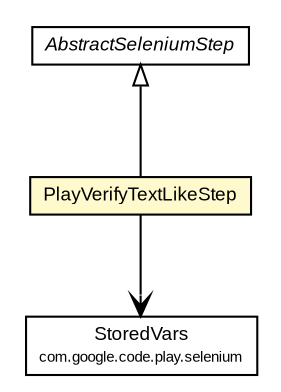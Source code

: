 #!/usr/local/bin/dot
#
# Class diagram 
# Generated by UMLGraph version R5_6-24-gf6e263 (http://www.umlgraph.org/)
#

digraph G {
	edge [fontname="arial",fontsize=10,labelfontname="arial",labelfontsize=10];
	node [fontname="arial",fontsize=10,shape=plaintext];
	nodesep=0.25;
	ranksep=0.5;
	// com.google.code.play.selenium.StoredVars
	c1271 [label=<<table title="com.google.code.play.selenium.StoredVars" border="0" cellborder="1" cellspacing="0" cellpadding="2" port="p" href="../StoredVars.html">
		<tr><td><table border="0" cellspacing="0" cellpadding="1">
<tr><td align="center" balign="center"> StoredVars </td></tr>
<tr><td align="center" balign="center"><font point-size="7.0"> com.google.code.play.selenium </font></td></tr>
		</table></td></tr>
		</table>>, URL="../StoredVars.html", fontname="arial", fontcolor="black", fontsize=9.0];
	// com.google.code.play.selenium.step.PlayVerifyTextLikeStep
	c1289 [label=<<table title="com.google.code.play.selenium.step.PlayVerifyTextLikeStep" border="0" cellborder="1" cellspacing="0" cellpadding="2" port="p" bgcolor="lemonChiffon" href="./PlayVerifyTextLikeStep.html">
		<tr><td><table border="0" cellspacing="0" cellpadding="1">
<tr><td align="center" balign="center"> PlayVerifyTextLikeStep </td></tr>
		</table></td></tr>
		</table>>, URL="./PlayVerifyTextLikeStep.html", fontname="arial", fontcolor="black", fontsize=9.0];
	// com.google.code.play.selenium.step.AbstractSeleniumStep
	c1310 [label=<<table title="com.google.code.play.selenium.step.AbstractSeleniumStep" border="0" cellborder="1" cellspacing="0" cellpadding="2" port="p" href="./AbstractSeleniumStep.html">
		<tr><td><table border="0" cellspacing="0" cellpadding="1">
<tr><td align="center" balign="center"><font face="arial italic"> AbstractSeleniumStep </font></td></tr>
		</table></td></tr>
		</table>>, URL="./AbstractSeleniumStep.html", fontname="arial", fontcolor="black", fontsize=9.0];
	//com.google.code.play.selenium.step.PlayVerifyTextLikeStep extends com.google.code.play.selenium.step.AbstractSeleniumStep
	c1310:p -> c1289:p [dir=back,arrowtail=empty];
	// com.google.code.play.selenium.step.PlayVerifyTextLikeStep NAVASSOC com.google.code.play.selenium.StoredVars
	c1289:p -> c1271:p [taillabel="", label="", headlabel="", fontname="arial", fontcolor="black", fontsize=10.0, color="black", arrowhead=open];
}

